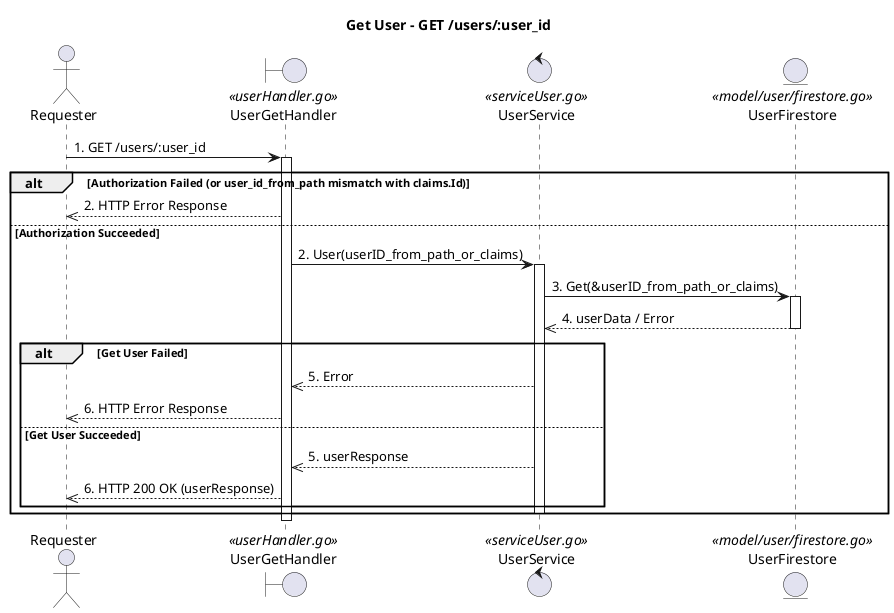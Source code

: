 @startuml
title Get User - GET /users/:user_id

actor Requester
boundary UserGetHandler <<userHandler.go>>
control UserService <<serviceUser.go>>
entity UserFirestore <<model/user/firestore.go>>

Requester -> UserGetHandler : 1. GET /users/:user_id
activate UserGetHandler


alt Authorization Failed (or user_id_from_path mismatch with claims.Id)
    UserGetHandler -->> Requester : 2. HTTP Error Response
else Authorization Succeeded
    ' Initialize DBs
    UserGetHandler -> UserService : 2. User(userID_from_path_or_claims)
    activate UserService
    UserService -> UserFirestore : 3. Get(&userID_from_path_or_claims)
    activate UserFirestore
    UserFirestore -->> UserService : 4. userData / Error
    deactivate UserFirestore
    
    alt Get User Failed
        UserService -->> UserGetHandler : 5. Error
        UserGetHandler -->> Requester : 6. HTTP Error Response
    else Get User Succeeded
        UserService -->> UserGetHandler : 5. userResponse
        UserGetHandler -->> Requester : 6. HTTP 200 OK (userResponse)
    end
    deactivate UserService
end
deactivate UserGetHandler
@enduml
